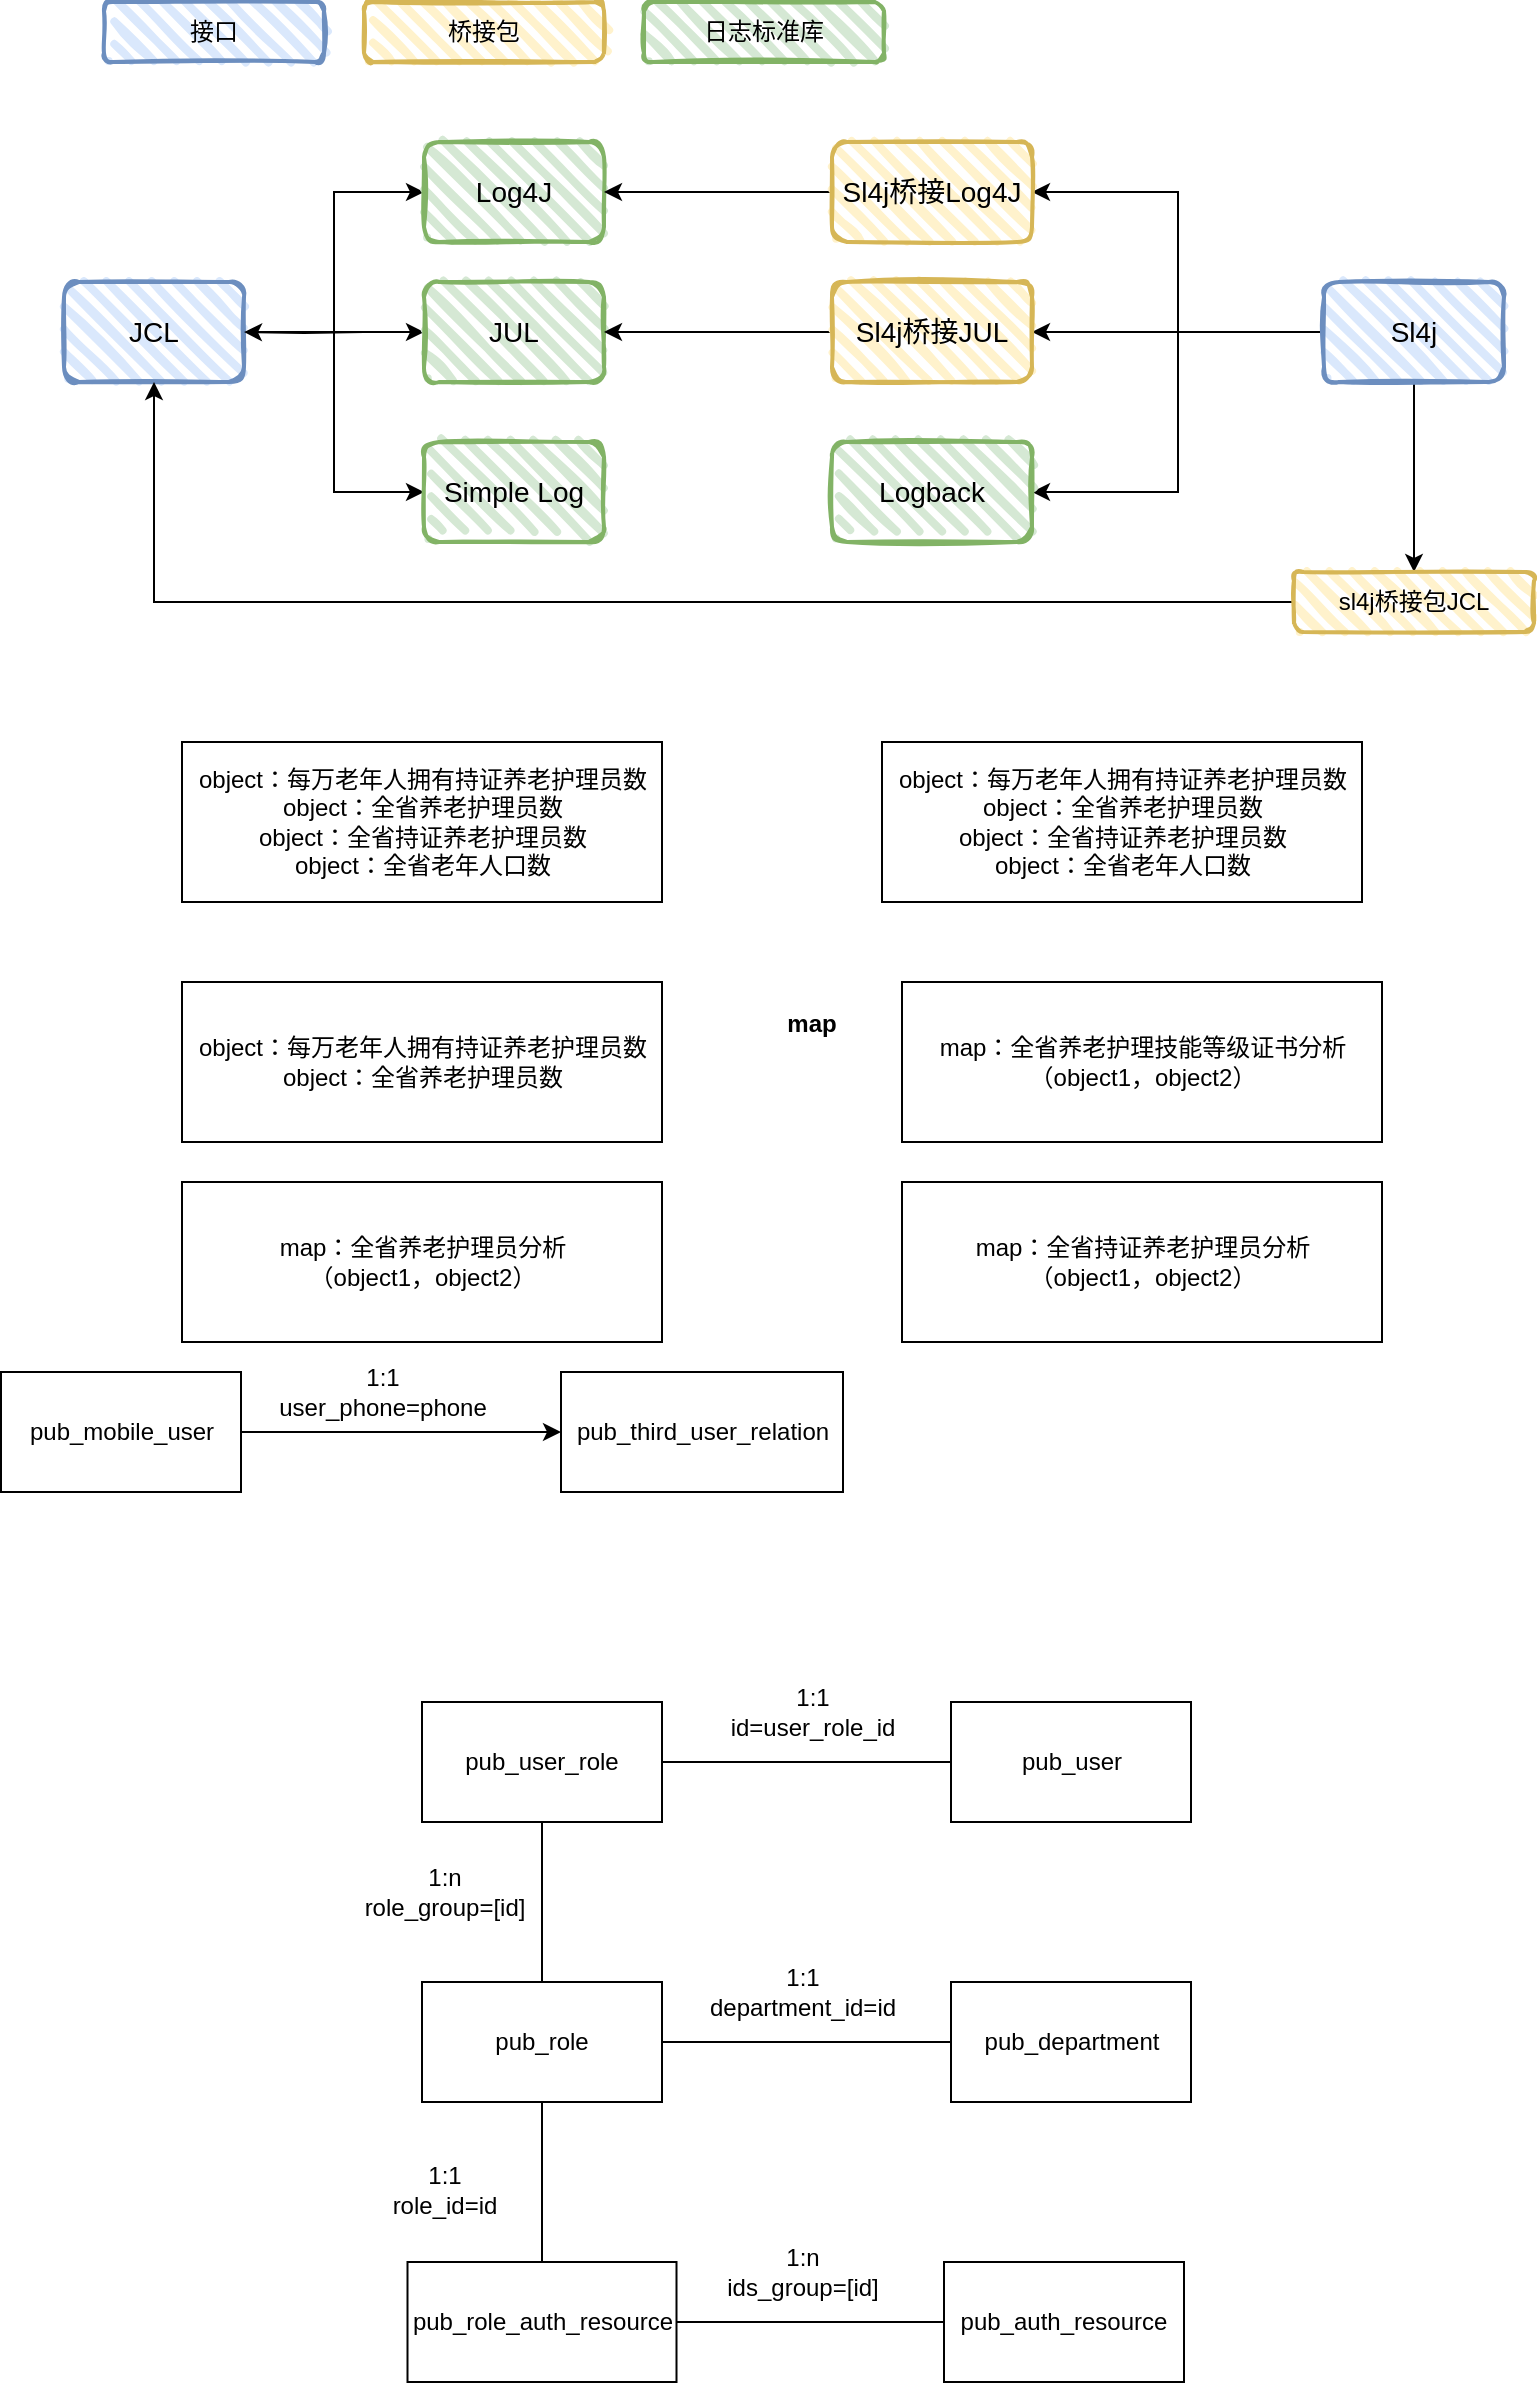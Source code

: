 <mxfile version="14.9.8" type="github">
  <diagram id="BYYno-JaMnYyA7W0cNma" name="Page-1">
    <mxGraphModel dx="1038" dy="547" grid="1" gridSize="10" guides="1" tooltips="1" connect="1" arrows="1" fold="1" page="1" pageScale="1" pageWidth="827" pageHeight="1169" math="0" shadow="0">
      <root>
        <mxCell id="0" />
        <mxCell id="1" parent="0" />
        <mxCell id="Vf-D3ZCTmiQmfs8M05H1-2" value="map" style="text;align=center;fontStyle=1;verticalAlign=middle;spacingLeft=3;spacingRight=3;strokeColor=none;rotatable=0;points=[[0,0.5],[1,0.5]];portConstraint=eastwest;" parent="1" vertex="1">
          <mxGeometry x="89" y="400" width="650" height="340" as="geometry" />
        </mxCell>
        <mxCell id="2O9lWl0sQp2YSCBKTiPs-4" value="接口" style="rounded=1;whiteSpace=wrap;html=1;strokeWidth=2;fillWeight=4;hachureGap=8;hachureAngle=45;fillColor=#dae8fc;sketch=1;strokeColor=#6c8ebf;" parent="1" vertex="1">
          <mxGeometry x="60" y="60" width="110" height="30" as="geometry" />
        </mxCell>
        <mxCell id="2O9lWl0sQp2YSCBKTiPs-5" value="桥接包" style="rounded=1;whiteSpace=wrap;html=1;strokeWidth=2;fillWeight=4;hachureGap=8;hachureAngle=45;fillColor=#fff2cc;sketch=1;strokeColor=#d6b656;" parent="1" vertex="1">
          <mxGeometry x="190" y="60" width="120" height="30" as="geometry" />
        </mxCell>
        <mxCell id="2O9lWl0sQp2YSCBKTiPs-6" value="日志标准库" style="rounded=1;whiteSpace=wrap;html=1;strokeWidth=2;fillWeight=4;hachureGap=8;hachureAngle=45;fillColor=#d5e8d4;sketch=1;strokeColor=#82b366;" parent="1" vertex="1">
          <mxGeometry x="330" y="60" width="120" height="30" as="geometry" />
        </mxCell>
        <mxCell id="2O9lWl0sQp2YSCBKTiPs-8" style="edgeStyle=orthogonalEdgeStyle;rounded=0;orthogonalLoop=1;jettySize=auto;html=1;" parent="1" source="2O9lWl0sQp2YSCBKTiPs-7" edge="1">
          <mxGeometry relative="1" as="geometry">
            <mxPoint x="220" y="225" as="targetPoint" />
          </mxGeometry>
        </mxCell>
        <mxCell id="2O9lWl0sQp2YSCBKTiPs-12" style="edgeStyle=orthogonalEdgeStyle;rounded=0;orthogonalLoop=1;jettySize=auto;html=1;entryX=0;entryY=0.5;entryDx=0;entryDy=0;" parent="1" source="2O9lWl0sQp2YSCBKTiPs-7" target="2O9lWl0sQp2YSCBKTiPs-10" edge="1">
          <mxGeometry relative="1" as="geometry">
            <Array as="points">
              <mxPoint x="175" y="225" />
              <mxPoint x="175" y="155" />
            </Array>
          </mxGeometry>
        </mxCell>
        <mxCell id="2O9lWl0sQp2YSCBKTiPs-14" style="edgeStyle=orthogonalEdgeStyle;rounded=0;orthogonalLoop=1;jettySize=auto;html=1;entryX=0;entryY=0.5;entryDx=0;entryDy=0;" parent="1" source="2O9lWl0sQp2YSCBKTiPs-7" target="2O9lWl0sQp2YSCBKTiPs-11" edge="1">
          <mxGeometry relative="1" as="geometry" />
        </mxCell>
        <mxCell id="2O9lWl0sQp2YSCBKTiPs-7" value="&lt;font style=&quot;font-size: 14px&quot;&gt;JCL&lt;/font&gt;" style="rounded=1;whiteSpace=wrap;html=1;strokeWidth=2;fillWeight=4;hachureGap=8;hachureAngle=45;fillColor=#dae8fc;sketch=1;strokeColor=#6c8ebf;" parent="1" vertex="1">
          <mxGeometry x="40" y="200" width="90" height="50" as="geometry" />
        </mxCell>
        <mxCell id="_crLHbXTW8OPMf0oXl-M-5" value="" style="edgeStyle=orthogonalEdgeStyle;rounded=0;orthogonalLoop=1;jettySize=auto;html=1;" parent="1" target="2O9lWl0sQp2YSCBKTiPs-7" edge="1">
          <mxGeometry relative="1" as="geometry">
            <mxPoint x="190" y="225" as="sourcePoint" />
          </mxGeometry>
        </mxCell>
        <mxCell id="2O9lWl0sQp2YSCBKTiPs-9" value="&lt;font style=&quot;font-size: 14px&quot;&gt;JUL&lt;/font&gt;" style="rounded=1;whiteSpace=wrap;html=1;strokeWidth=2;fillWeight=4;hachureGap=8;hachureAngle=45;fillColor=#d5e8d4;sketch=1;strokeColor=#82b366;" parent="1" vertex="1">
          <mxGeometry x="220" y="200" width="90" height="50" as="geometry" />
        </mxCell>
        <mxCell id="2O9lWl0sQp2YSCBKTiPs-10" value="&lt;font style=&quot;font-size: 14px&quot;&gt;Log4J&lt;/font&gt;" style="rounded=1;whiteSpace=wrap;html=1;strokeWidth=2;fillWeight=4;hachureGap=8;hachureAngle=45;fillColor=#d5e8d4;sketch=1;strokeColor=#82b366;" parent="1" vertex="1">
          <mxGeometry x="220" y="130" width="90" height="50" as="geometry" />
        </mxCell>
        <mxCell id="2O9lWl0sQp2YSCBKTiPs-11" value="&lt;font style=&quot;font-size: 14px&quot;&gt;Simple Log&lt;/font&gt;" style="rounded=1;whiteSpace=wrap;html=1;strokeWidth=2;fillWeight=4;hachureGap=8;hachureAngle=45;fillColor=#d5e8d4;sketch=1;strokeColor=#82b366;" parent="1" vertex="1">
          <mxGeometry x="220" y="280" width="90" height="50" as="geometry" />
        </mxCell>
        <mxCell id="2O9lWl0sQp2YSCBKTiPs-16" style="edgeStyle=orthogonalEdgeStyle;rounded=0;orthogonalLoop=1;jettySize=auto;html=1;entryX=1;entryY=0.5;entryDx=0;entryDy=0;" parent="1" source="2O9lWl0sQp2YSCBKTiPs-15" target="2O9lWl0sQp2YSCBKTiPs-18" edge="1">
          <mxGeometry relative="1" as="geometry">
            <mxPoint x="550" y="225" as="targetPoint" />
            <Array as="points" />
          </mxGeometry>
        </mxCell>
        <mxCell id="2O9lWl0sQp2YSCBKTiPs-20" style="edgeStyle=orthogonalEdgeStyle;rounded=0;orthogonalLoop=1;jettySize=auto;html=1;entryX=1;entryY=0.5;entryDx=0;entryDy=0;" parent="1" source="2O9lWl0sQp2YSCBKTiPs-15" target="2O9lWl0sQp2YSCBKTiPs-19" edge="1">
          <mxGeometry relative="1" as="geometry" />
        </mxCell>
        <mxCell id="2O9lWl0sQp2YSCBKTiPs-22" style="edgeStyle=orthogonalEdgeStyle;rounded=0;orthogonalLoop=1;jettySize=auto;html=1;entryX=1;entryY=0.5;entryDx=0;entryDy=0;" parent="1" source="2O9lWl0sQp2YSCBKTiPs-15" target="2O9lWl0sQp2YSCBKTiPs-21" edge="1">
          <mxGeometry relative="1" as="geometry" />
        </mxCell>
        <mxCell id="_crLHbXTW8OPMf0oXl-M-2" style="edgeStyle=orthogonalEdgeStyle;rounded=0;orthogonalLoop=1;jettySize=auto;html=1;entryX=0.5;entryY=0;entryDx=0;entryDy=0;" parent="1" source="2O9lWl0sQp2YSCBKTiPs-15" target="2O9lWl0sQp2YSCBKTiPs-26" edge="1">
          <mxGeometry relative="1" as="geometry" />
        </mxCell>
        <mxCell id="2O9lWl0sQp2YSCBKTiPs-15" value="&lt;font style=&quot;font-size: 14px&quot;&gt;Sl4j&lt;/font&gt;" style="rounded=1;whiteSpace=wrap;html=1;strokeWidth=2;fillWeight=4;hachureGap=8;hachureAngle=45;fillColor=#dae8fc;sketch=1;strokeColor=#6c8ebf;" parent="1" vertex="1">
          <mxGeometry x="670" y="200" width="90" height="50" as="geometry" />
        </mxCell>
        <mxCell id="2O9lWl0sQp2YSCBKTiPs-23" style="edgeStyle=orthogonalEdgeStyle;rounded=0;orthogonalLoop=1;jettySize=auto;html=1;entryX=1;entryY=0.5;entryDx=0;entryDy=0;" parent="1" source="2O9lWl0sQp2YSCBKTiPs-18" target="2O9lWl0sQp2YSCBKTiPs-10" edge="1">
          <mxGeometry relative="1" as="geometry" />
        </mxCell>
        <mxCell id="2O9lWl0sQp2YSCBKTiPs-18" value="&lt;font style=&quot;font-size: 14px&quot;&gt;Sl4j桥接Log4J&lt;/font&gt;" style="rounded=1;whiteSpace=wrap;html=1;strokeWidth=2;fillWeight=4;hachureGap=8;hachureAngle=45;fillColor=#fff2cc;sketch=1;strokeColor=#d6b656;" parent="1" vertex="1">
          <mxGeometry x="424" y="130" width="100" height="50" as="geometry" />
        </mxCell>
        <mxCell id="2O9lWl0sQp2YSCBKTiPs-24" style="edgeStyle=orthogonalEdgeStyle;rounded=0;orthogonalLoop=1;jettySize=auto;html=1;entryX=1;entryY=0.5;entryDx=0;entryDy=0;" parent="1" source="2O9lWl0sQp2YSCBKTiPs-19" target="2O9lWl0sQp2YSCBKTiPs-9" edge="1">
          <mxGeometry relative="1" as="geometry" />
        </mxCell>
        <mxCell id="2O9lWl0sQp2YSCBKTiPs-19" value="&lt;font style=&quot;font-size: 14px&quot;&gt;Sl4j桥接JUL&lt;/font&gt;" style="rounded=1;whiteSpace=wrap;html=1;strokeWidth=2;fillWeight=4;hachureGap=8;hachureAngle=45;fillColor=#fff2cc;sketch=1;strokeColor=#d6b656;" parent="1" vertex="1">
          <mxGeometry x="424" y="200" width="100" height="50" as="geometry" />
        </mxCell>
        <mxCell id="2O9lWl0sQp2YSCBKTiPs-21" value="&lt;font style=&quot;font-size: 14px&quot;&gt;Logback&lt;/font&gt;" style="rounded=1;whiteSpace=wrap;html=1;strokeWidth=2;fillWeight=4;hachureGap=8;hachureAngle=45;fillColor=#d5e8d4;sketch=1;strokeColor=#82b366;" parent="1" vertex="1">
          <mxGeometry x="424" y="280" width="100" height="50" as="geometry" />
        </mxCell>
        <mxCell id="_crLHbXTW8OPMf0oXl-M-3" style="edgeStyle=orthogonalEdgeStyle;rounded=0;orthogonalLoop=1;jettySize=auto;html=1;entryX=0.5;entryY=1;entryDx=0;entryDy=0;" parent="1" source="2O9lWl0sQp2YSCBKTiPs-26" target="2O9lWl0sQp2YSCBKTiPs-7" edge="1">
          <mxGeometry relative="1" as="geometry" />
        </mxCell>
        <mxCell id="2O9lWl0sQp2YSCBKTiPs-26" value="sl4j桥接包JCL" style="rounded=1;whiteSpace=wrap;html=1;strokeWidth=2;fillWeight=4;hachureGap=8;hachureAngle=45;fillColor=#fff2cc;sketch=1;strokeColor=#d6b656;" parent="1" vertex="1">
          <mxGeometry x="655" y="345" width="120" height="30" as="geometry" />
        </mxCell>
        <mxCell id="Vf-D3ZCTmiQmfs8M05H1-1" value="object：每万老年人拥有持证养老护理员数&lt;br&gt;object：全省养老护理员数&lt;br&gt;object：全省持证养老护理员数&lt;br&gt;object：全省老年人口数" style="html=1;" parent="1" vertex="1">
          <mxGeometry x="99" y="430" width="240" height="80" as="geometry" />
        </mxCell>
        <mxCell id="Vf-D3ZCTmiQmfs8M05H1-7" value="object：每万老年人拥有持证养老护理员数&lt;br&gt;object：全省养老护理员数" style="html=1;" parent="1" vertex="1">
          <mxGeometry x="99" y="550" width="240" height="80" as="geometry" />
        </mxCell>
        <mxCell id="Vf-D3ZCTmiQmfs8M05H1-8" value="map：全省养老护理技能等级证书分析&lt;br&gt;（object1，object2）" style="html=1;" parent="1" vertex="1">
          <mxGeometry x="459" y="550" width="240" height="80" as="geometry" />
        </mxCell>
        <mxCell id="Vf-D3ZCTmiQmfs8M05H1-9" value="object：每万老年人拥有持证养老护理员数&lt;br&gt;object：全省养老护理员数&lt;br&gt;object：全省持证养老护理员数&lt;br&gt;object：全省老年人口数" style="html=1;" parent="1" vertex="1">
          <mxGeometry x="449" y="430" width="240" height="80" as="geometry" />
        </mxCell>
        <mxCell id="Vf-D3ZCTmiQmfs8M05H1-10" value="map：全省养老护理员分析&lt;br&gt;（object1，object2）" style="html=1;" parent="1" vertex="1">
          <mxGeometry x="99" y="650" width="240" height="80" as="geometry" />
        </mxCell>
        <mxCell id="Vf-D3ZCTmiQmfs8M05H1-11" value="map：全省持证养老护理员分析&lt;br&gt;（object1，object2）" style="html=1;" parent="1" vertex="1">
          <mxGeometry x="459" y="650" width="240" height="80" as="geometry" />
        </mxCell>
        <mxCell id="-mzPDSJow-Fnk_z4d08S-9" style="edgeStyle=orthogonalEdgeStyle;rounded=0;orthogonalLoop=1;jettySize=auto;html=1;exitX=1;exitY=0.5;exitDx=0;exitDy=0;" edge="1" parent="1" source="-mzPDSJow-Fnk_z4d08S-1" target="-mzPDSJow-Fnk_z4d08S-7">
          <mxGeometry relative="1" as="geometry" />
        </mxCell>
        <mxCell id="-mzPDSJow-Fnk_z4d08S-1" value="pub_mobile_user" style="rounded=0;whiteSpace=wrap;html=1;" vertex="1" parent="1">
          <mxGeometry x="8.5" y="745" width="120" height="60" as="geometry" />
        </mxCell>
        <mxCell id="-mzPDSJow-Fnk_z4d08S-2" value="pub_user" style="rounded=0;whiteSpace=wrap;html=1;" vertex="1" parent="1">
          <mxGeometry x="483.5" y="910" width="120" height="60" as="geometry" />
        </mxCell>
        <mxCell id="-mzPDSJow-Fnk_z4d08S-3" value="pub_auth_resource" style="rounded=0;whiteSpace=wrap;html=1;" vertex="1" parent="1">
          <mxGeometry x="480" y="1190" width="120" height="60" as="geometry" />
        </mxCell>
        <mxCell id="-mzPDSJow-Fnk_z4d08S-23" style="edgeStyle=orthogonalEdgeStyle;rounded=0;orthogonalLoop=1;jettySize=auto;html=1;exitX=1;exitY=0.5;exitDx=0;exitDy=0;entryX=0;entryY=0.5;entryDx=0;entryDy=0;endArrow=none;endFill=0;" edge="1" parent="1" source="-mzPDSJow-Fnk_z4d08S-4" target="-mzPDSJow-Fnk_z4d08S-22">
          <mxGeometry relative="1" as="geometry" />
        </mxCell>
        <mxCell id="-mzPDSJow-Fnk_z4d08S-4" value="pub_role" style="rounded=0;whiteSpace=wrap;html=1;" vertex="1" parent="1">
          <mxGeometry x="219" y="1050" width="120" height="60" as="geometry" />
        </mxCell>
        <mxCell id="-mzPDSJow-Fnk_z4d08S-18" style="edgeStyle=orthogonalEdgeStyle;rounded=0;orthogonalLoop=1;jettySize=auto;html=1;exitX=0.5;exitY=0;exitDx=0;exitDy=0;entryX=0.5;entryY=1;entryDx=0;entryDy=0;endArrow=none;endFill=0;" edge="1" parent="1" source="-mzPDSJow-Fnk_z4d08S-5" target="-mzPDSJow-Fnk_z4d08S-4">
          <mxGeometry relative="1" as="geometry" />
        </mxCell>
        <mxCell id="-mzPDSJow-Fnk_z4d08S-19" style="edgeStyle=orthogonalEdgeStyle;rounded=0;orthogonalLoop=1;jettySize=auto;html=1;exitX=1;exitY=0.5;exitDx=0;exitDy=0;entryX=0;entryY=0.5;entryDx=0;entryDy=0;endArrow=none;endFill=0;" edge="1" parent="1" source="-mzPDSJow-Fnk_z4d08S-5" target="-mzPDSJow-Fnk_z4d08S-3">
          <mxGeometry relative="1" as="geometry" />
        </mxCell>
        <mxCell id="-mzPDSJow-Fnk_z4d08S-5" value="pub_role_auth_resource" style="rounded=0;whiteSpace=wrap;html=1;" vertex="1" parent="1">
          <mxGeometry x="211.75" y="1190" width="134.5" height="60" as="geometry" />
        </mxCell>
        <mxCell id="-mzPDSJow-Fnk_z4d08S-15" style="edgeStyle=orthogonalEdgeStyle;rounded=0;orthogonalLoop=1;jettySize=auto;html=1;exitX=1;exitY=0.5;exitDx=0;exitDy=0;entryX=0;entryY=0.5;entryDx=0;entryDy=0;endArrow=none;endFill=0;" edge="1" parent="1" source="-mzPDSJow-Fnk_z4d08S-6" target="-mzPDSJow-Fnk_z4d08S-2">
          <mxGeometry relative="1" as="geometry" />
        </mxCell>
        <mxCell id="-mzPDSJow-Fnk_z4d08S-16" style="edgeStyle=orthogonalEdgeStyle;rounded=0;orthogonalLoop=1;jettySize=auto;html=1;exitX=0.5;exitY=1;exitDx=0;exitDy=0;entryX=0.5;entryY=0;entryDx=0;entryDy=0;endArrow=none;endFill=0;" edge="1" parent="1" source="-mzPDSJow-Fnk_z4d08S-6" target="-mzPDSJow-Fnk_z4d08S-4">
          <mxGeometry relative="1" as="geometry" />
        </mxCell>
        <mxCell id="-mzPDSJow-Fnk_z4d08S-6" value="pub_user_role" style="rounded=0;whiteSpace=wrap;html=1;" vertex="1" parent="1">
          <mxGeometry x="219" y="910" width="120" height="60" as="geometry" />
        </mxCell>
        <mxCell id="-mzPDSJow-Fnk_z4d08S-7" value="pub_third_user_relation" style="rounded=0;whiteSpace=wrap;html=1;" vertex="1" parent="1">
          <mxGeometry x="288.5" y="745" width="141" height="60" as="geometry" />
        </mxCell>
        <mxCell id="-mzPDSJow-Fnk_z4d08S-10" value="1:1&lt;br&gt;user_phone=phone" style="text;html=1;align=center;verticalAlign=middle;resizable=0;points=[];autosize=1;strokeColor=none;" vertex="1" parent="1">
          <mxGeometry x="138.5" y="740" width="120" height="30" as="geometry" />
        </mxCell>
        <mxCell id="-mzPDSJow-Fnk_z4d08S-14" value="1:1&lt;br&gt;id=user_role_id" style="text;html=1;align=center;verticalAlign=middle;resizable=0;points=[];autosize=1;strokeColor=none;rotation=0;" vertex="1" parent="1">
          <mxGeometry x="363.5" y="900" width="100" height="30" as="geometry" />
        </mxCell>
        <mxCell id="-mzPDSJow-Fnk_z4d08S-17" value="1:n&lt;br&gt;role_group=[id]" style="text;html=1;align=center;verticalAlign=middle;resizable=0;points=[];autosize=1;strokeColor=none;" vertex="1" parent="1">
          <mxGeometry x="180" y="990" width="100" height="30" as="geometry" />
        </mxCell>
        <mxCell id="-mzPDSJow-Fnk_z4d08S-20" value="1:1&lt;br&gt;role_id=id" style="text;html=1;align=center;verticalAlign=middle;resizable=0;points=[];autosize=1;strokeColor=none;rotation=0;" vertex="1" parent="1">
          <mxGeometry x="195" y="1139" width="70" height="30" as="geometry" />
        </mxCell>
        <mxCell id="-mzPDSJow-Fnk_z4d08S-21" value="1:n&lt;br&gt;ids_group=[id]" style="text;html=1;align=center;verticalAlign=middle;resizable=0;points=[];autosize=1;strokeColor=none;" vertex="1" parent="1">
          <mxGeometry x="364" y="1180" width="90" height="30" as="geometry" />
        </mxCell>
        <mxCell id="-mzPDSJow-Fnk_z4d08S-22" value="pub_department" style="rounded=0;whiteSpace=wrap;html=1;" vertex="1" parent="1">
          <mxGeometry x="483.5" y="1050" width="120" height="60" as="geometry" />
        </mxCell>
        <mxCell id="-mzPDSJow-Fnk_z4d08S-24" value="1:1&lt;br&gt;department_id=id" style="text;html=1;align=center;verticalAlign=middle;resizable=0;points=[];autosize=1;strokeColor=none;rotation=0;" vertex="1" parent="1">
          <mxGeometry x="354" y="1040" width="110" height="30" as="geometry" />
        </mxCell>
      </root>
    </mxGraphModel>
  </diagram>
</mxfile>
